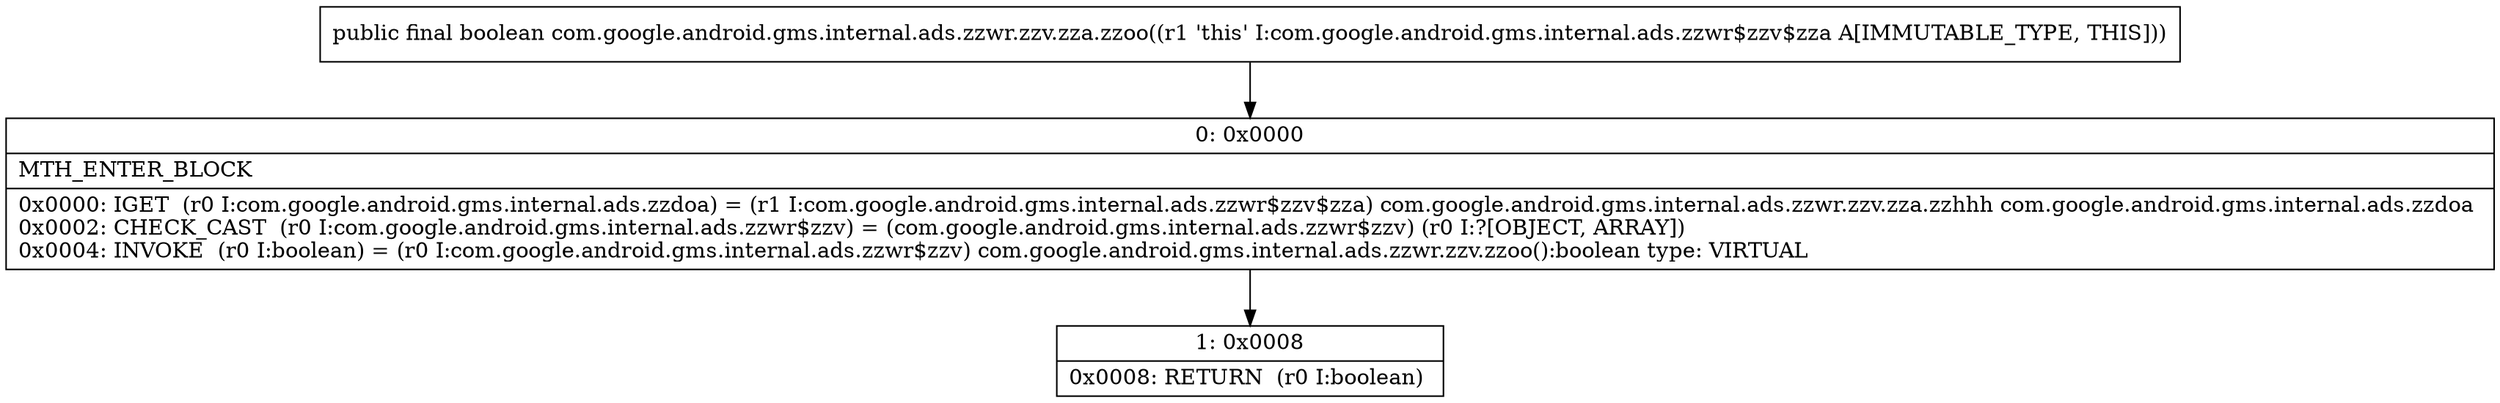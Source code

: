 digraph "CFG forcom.google.android.gms.internal.ads.zzwr.zzv.zza.zzoo()Z" {
Node_0 [shape=record,label="{0\:\ 0x0000|MTH_ENTER_BLOCK\l|0x0000: IGET  (r0 I:com.google.android.gms.internal.ads.zzdoa) = (r1 I:com.google.android.gms.internal.ads.zzwr$zzv$zza) com.google.android.gms.internal.ads.zzwr.zzv.zza.zzhhh com.google.android.gms.internal.ads.zzdoa \l0x0002: CHECK_CAST  (r0 I:com.google.android.gms.internal.ads.zzwr$zzv) = (com.google.android.gms.internal.ads.zzwr$zzv) (r0 I:?[OBJECT, ARRAY]) \l0x0004: INVOKE  (r0 I:boolean) = (r0 I:com.google.android.gms.internal.ads.zzwr$zzv) com.google.android.gms.internal.ads.zzwr.zzv.zzoo():boolean type: VIRTUAL \l}"];
Node_1 [shape=record,label="{1\:\ 0x0008|0x0008: RETURN  (r0 I:boolean) \l}"];
MethodNode[shape=record,label="{public final boolean com.google.android.gms.internal.ads.zzwr.zzv.zza.zzoo((r1 'this' I:com.google.android.gms.internal.ads.zzwr$zzv$zza A[IMMUTABLE_TYPE, THIS])) }"];
MethodNode -> Node_0;
Node_0 -> Node_1;
}

